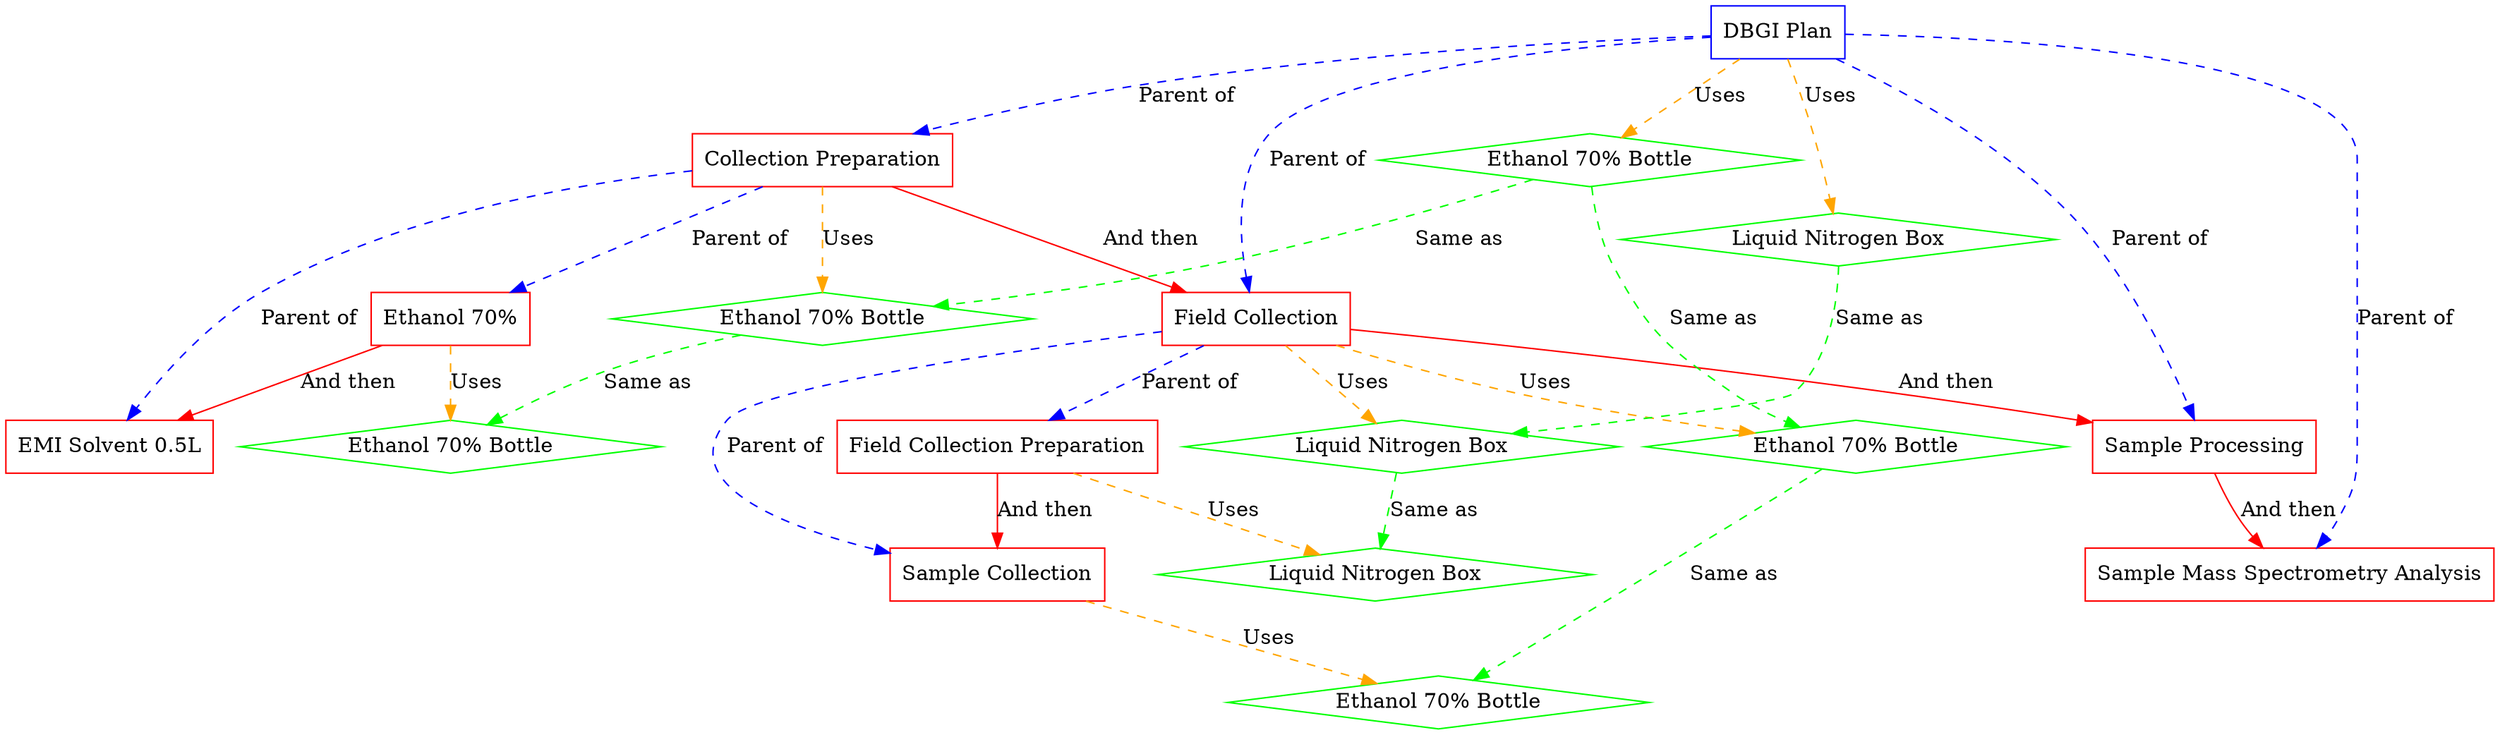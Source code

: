 digraph G {
    P1 [label="EMI Solvent 0.5L", shape=box, color=red];
    P2 [label="Ethanol 70%", shape=box, color=red];
    P4 [label="Collection Preparation", shape=box, color=red];
    P5 [label="Field Collection", shape=box, color=red];
    P6 [label="Field Collection Preparation", shape=box, color=red];
    P7 [label="Sample Collection", shape=box, color=red];
    P8 [label="Sample Processing", shape=box, color=red];
    P9 [label="Sample Mass Spectrometry Analysis", shape=box, color=red];
    P3 [label="DBGI Plan", shape=box, color=blue];
    T1 [label="Ethanol 70% Bottle", shape=diamond, color=green];
    T2 [label="Ethanol 70% Bottle", shape=diamond, color=green];
    T3 [label="Ethanol 70% Bottle", shape=diamond, color=green];
    T4 [label="Liquid Nitrogen Box", shape=diamond, color=green];
    T5 [label="Liquid Nitrogen Box", shape=diamond, color=green];
    T6 [label="Ethanol 70% Bottle", shape=diamond, color=green];
    T7 [label="Ethanol 70% Bottle", shape=diamond, color=green];
    T8 [label="Liquid Nitrogen Box", shape=diamond, color=green];
    P3 -> P4 [style=dashed, color=blue, label="Parent of"];
    P3 -> P5 [style=dashed, color=blue, label="Parent of"];
    P3 -> P8 [style=dashed, color=blue, label="Parent of"];
    P3 -> P9 [style=dashed, color=blue, label="Parent of"];
    P4 -> P1 [style=dashed, color=blue, label="Parent of"];
    P4 -> P2 [style=dashed, color=blue, label="Parent of"];
    P5 -> P6 [style=dashed, color=blue, label="Parent of"];
    P5 -> P7 [style=dashed, color=blue, label="Parent of"];
    P4 -> P5 [color=red, label="And then"];
    P5 -> P8 [color=red, label="And then"];
    P8 -> P9 [color=red, label="And then"];
    P2 -> P1 [color=red, label="And then"];
    P6 -> P7 [color=red, label="And then"];
    P2 -> T1 [style=dashed, color=orange, label="Uses"];
    P4 -> T2 [style=dashed, color=orange, label="Uses"];
    P5 -> T3 [style=dashed, color=orange, label="Uses"];
    P6 -> T4 [style=dashed, color=orange, label="Uses"];
    P5 -> T5 [style=dashed, color=orange, label="Uses"];
    P7 -> T6 [style=dashed, color=orange, label="Uses"];
    P3 -> T7 [style=dashed, color=orange, label="Uses"];
    P3 -> T8 [style=dashed, color=orange, label="Uses"];
    T2 -> T1 [style=dashed, color=green, label="Same as"];
    T3 -> T6 [style=dashed, color=green, label="Same as"];
    T5 -> T4 [style=dashed, color=green, label="Same as"];
    T7 -> T2 [style=dashed, color=green, label="Same as"];
    T7 -> T3 [style=dashed, color=green, label="Same as"];
    T8 -> T5 [style=dashed, color=green, label="Same as"];
}
